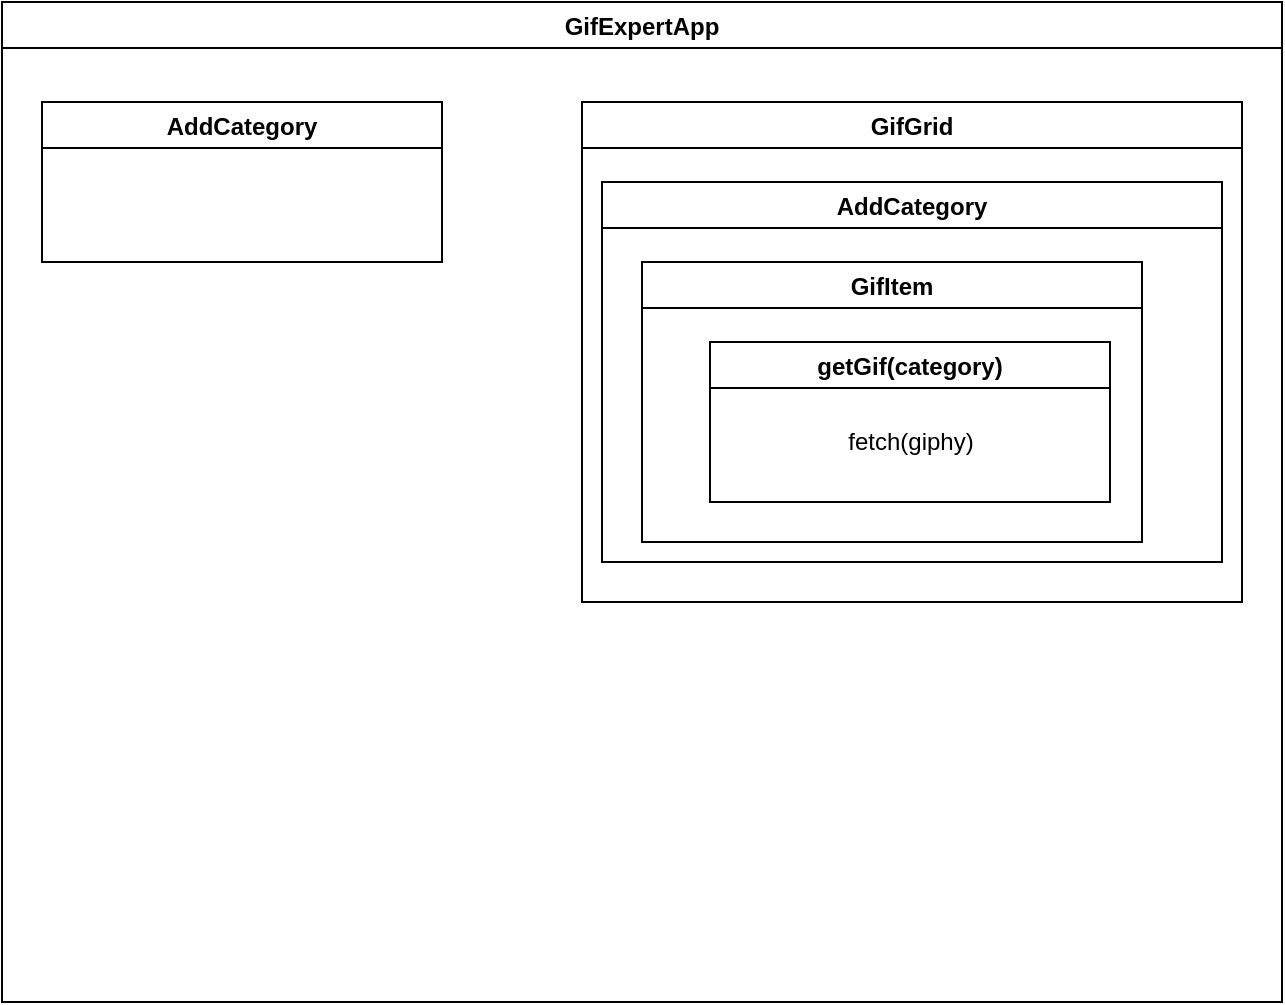 <mxfile version="20.3.0" type="device"><diagram id="yJJZ4r63d7B7xXNpBC3g" name="Página-1"><mxGraphModel dx="852" dy="683" grid="1" gridSize="10" guides="1" tooltips="1" connect="1" arrows="1" fold="1" page="1" pageScale="1" pageWidth="827" pageHeight="1169" math="0" shadow="0"><root><mxCell id="0"/><mxCell id="1" parent="0"/><mxCell id="BeGOhPUz2ipdql9vVnXi-4" value="GifExpertApp" style="swimlane;" vertex="1" parent="1"><mxGeometry x="70" y="50" width="640" height="500" as="geometry"><mxRectangle x="40" y="40" width="120" height="30" as="alternateBounds"/></mxGeometry></mxCell><mxCell id="BeGOhPUz2ipdql9vVnXi-5" value="AddCategory" style="swimlane;" vertex="1" parent="BeGOhPUz2ipdql9vVnXi-4"><mxGeometry x="20" y="50" width="200" height="80" as="geometry"><mxRectangle x="10" y="40" width="120" height="30" as="alternateBounds"/></mxGeometry></mxCell><mxCell id="BeGOhPUz2ipdql9vVnXi-6" value="GifGrid" style="swimlane;" vertex="1" parent="BeGOhPUz2ipdql9vVnXi-4"><mxGeometry x="290" y="50" width="330" height="250" as="geometry"><mxRectangle x="10" y="50" width="120" height="30" as="alternateBounds"/></mxGeometry></mxCell><mxCell id="BeGOhPUz2ipdql9vVnXi-14" value="AddCategory" style="swimlane;" vertex="1" parent="BeGOhPUz2ipdql9vVnXi-6"><mxGeometry x="10" y="40" width="310" height="190" as="geometry"><mxRectangle x="10" y="40" width="120" height="30" as="alternateBounds"/></mxGeometry></mxCell><mxCell id="BeGOhPUz2ipdql9vVnXi-7" value="GifItem" style="swimlane;" vertex="1" parent="BeGOhPUz2ipdql9vVnXi-14"><mxGeometry x="20" y="40" width="250" height="140" as="geometry"><mxRectangle x="10" y="50" width="120" height="30" as="alternateBounds"/></mxGeometry></mxCell><mxCell id="BeGOhPUz2ipdql9vVnXi-11" value="getGif(category)" style="swimlane;" vertex="1" parent="BeGOhPUz2ipdql9vVnXi-7"><mxGeometry x="34" y="40" width="200" height="80" as="geometry"><mxRectangle x="10" y="50" width="120" height="30" as="alternateBounds"/></mxGeometry></mxCell><mxCell id="BeGOhPUz2ipdql9vVnXi-12" value="fetch(giphy)" style="text;html=1;align=center;verticalAlign=middle;resizable=0;points=[];autosize=1;strokeColor=none;fillColor=none;" vertex="1" parent="BeGOhPUz2ipdql9vVnXi-11"><mxGeometry x="55" y="35" width="90" height="30" as="geometry"/></mxCell></root></mxGraphModel></diagram></mxfile>
